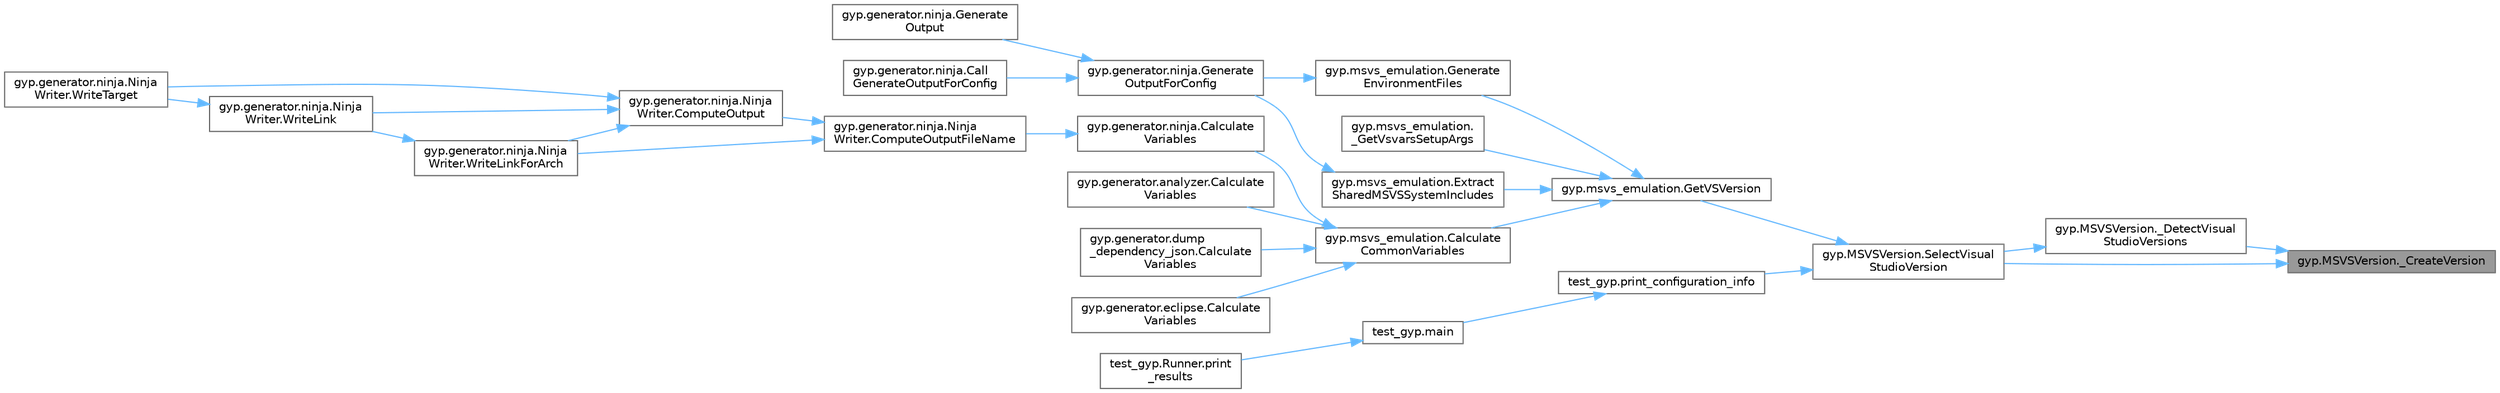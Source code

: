 digraph "gyp.MSVSVersion._CreateVersion"
{
 // LATEX_PDF_SIZE
  bgcolor="transparent";
  edge [fontname=Helvetica,fontsize=10,labelfontname=Helvetica,labelfontsize=10];
  node [fontname=Helvetica,fontsize=10,shape=box,height=0.2,width=0.4];
  rankdir="RL";
  Node1 [id="Node000001",label="gyp.MSVSVersion._CreateVersion",height=0.2,width=0.4,color="gray40", fillcolor="grey60", style="filled", fontcolor="black",tooltip=" "];
  Node1 -> Node2 [id="edge28_Node000001_Node000002",dir="back",color="steelblue1",style="solid",tooltip=" "];
  Node2 [id="Node000002",label="gyp.MSVSVersion._DetectVisual\lStudioVersions",height=0.2,width=0.4,color="grey40", fillcolor="white", style="filled",URL="$namespacegyp_1_1_m_s_v_s_version.html#ae02498e5108c16af8e7bce6fdcf2a304",tooltip=" "];
  Node2 -> Node3 [id="edge29_Node000002_Node000003",dir="back",color="steelblue1",style="solid",tooltip=" "];
  Node3 [id="Node000003",label="gyp.MSVSVersion.SelectVisual\lStudioVersion",height=0.2,width=0.4,color="grey40", fillcolor="white", style="filled",URL="$namespacegyp_1_1_m_s_v_s_version.html#a95c14e6e7acdaec0cbc73f5e701dad5d",tooltip=" "];
  Node3 -> Node4 [id="edge30_Node000003_Node000004",dir="back",color="steelblue1",style="solid",tooltip=" "];
  Node4 [id="Node000004",label="gyp.msvs_emulation.GetVSVersion",height=0.2,width=0.4,color="grey40", fillcolor="white", style="filled",URL="$namespacegyp_1_1msvs__emulation.html#ab8149c16102cf10f185956ed055cfaf0",tooltip=" "];
  Node4 -> Node5 [id="edge31_Node000004_Node000005",dir="back",color="steelblue1",style="solid",tooltip=" "];
  Node5 [id="Node000005",label="gyp.msvs_emulation.\l_GetVsvarsSetupArgs",height=0.2,width=0.4,color="grey40", fillcolor="white", style="filled",URL="$namespacegyp_1_1msvs__emulation.html#a1c34219ce8a2be1bf53a8b9e3f974089",tooltip=" "];
  Node4 -> Node6 [id="edge32_Node000004_Node000006",dir="back",color="steelblue1",style="solid",tooltip=" "];
  Node6 [id="Node000006",label="gyp.msvs_emulation.Calculate\lCommonVariables",height=0.2,width=0.4,color="grey40", fillcolor="white", style="filled",URL="$namespacegyp_1_1msvs__emulation.html#a2316a951538835fe54c73af2cc38f12a",tooltip=" "];
  Node6 -> Node7 [id="edge33_Node000006_Node000007",dir="back",color="steelblue1",style="solid",tooltip=" "];
  Node7 [id="Node000007",label="gyp.generator.analyzer.Calculate\lVariables",height=0.2,width=0.4,color="grey40", fillcolor="white", style="filled",URL="$namespacegyp_1_1generator_1_1analyzer.html#a074754ac25afdce0d8cf92e48dd53c45",tooltip=" "];
  Node6 -> Node8 [id="edge34_Node000006_Node000008",dir="back",color="steelblue1",style="solid",tooltip=" "];
  Node8 [id="Node000008",label="gyp.generator.dump\l_dependency_json.Calculate\lVariables",height=0.2,width=0.4,color="grey40", fillcolor="white", style="filled",URL="$namespacegyp_1_1generator_1_1dump__dependency__json.html#a323d3e9ea00b787b8701436839259036",tooltip=" "];
  Node6 -> Node9 [id="edge35_Node000006_Node000009",dir="back",color="steelblue1",style="solid",tooltip=" "];
  Node9 [id="Node000009",label="gyp.generator.eclipse.Calculate\lVariables",height=0.2,width=0.4,color="grey40", fillcolor="white", style="filled",URL="$namespacegyp_1_1generator_1_1eclipse.html#a9186e0af7ce53e5311a1490712f638c8",tooltip=" "];
  Node6 -> Node10 [id="edge36_Node000006_Node000010",dir="back",color="steelblue1",style="solid",tooltip=" "];
  Node10 [id="Node000010",label="gyp.generator.ninja.Calculate\lVariables",height=0.2,width=0.4,color="grey40", fillcolor="white", style="filled",URL="$namespacegyp_1_1generator_1_1ninja.html#aab39b9a58a8eaac20b277114c061df1f",tooltip=" "];
  Node10 -> Node11 [id="edge37_Node000010_Node000011",dir="back",color="steelblue1",style="solid",tooltip=" "];
  Node11 [id="Node000011",label="gyp.generator.ninja.Ninja\lWriter.ComputeOutputFileName",height=0.2,width=0.4,color="grey40", fillcolor="white", style="filled",URL="$classgyp_1_1generator_1_1ninja_1_1_ninja_writer.html#a9b774181be237d9ced6c6bcd2e20cab5",tooltip=" "];
  Node11 -> Node12 [id="edge38_Node000011_Node000012",dir="back",color="steelblue1",style="solid",tooltip=" "];
  Node12 [id="Node000012",label="gyp.generator.ninja.Ninja\lWriter.ComputeOutput",height=0.2,width=0.4,color="grey40", fillcolor="white", style="filled",URL="$classgyp_1_1generator_1_1ninja_1_1_ninja_writer.html#a4e891252d51c6157865f8a6fd2666a23",tooltip=" "];
  Node12 -> Node13 [id="edge39_Node000012_Node000013",dir="back",color="steelblue1",style="solid",tooltip=" "];
  Node13 [id="Node000013",label="gyp.generator.ninja.Ninja\lWriter.WriteLink",height=0.2,width=0.4,color="grey40", fillcolor="white", style="filled",URL="$classgyp_1_1generator_1_1ninja_1_1_ninja_writer.html#a8cc3761a4301bfe622e401db757937c0",tooltip=" "];
  Node13 -> Node14 [id="edge40_Node000013_Node000014",dir="back",color="steelblue1",style="solid",tooltip=" "];
  Node14 [id="Node000014",label="gyp.generator.ninja.Ninja\lWriter.WriteTarget",height=0.2,width=0.4,color="grey40", fillcolor="white", style="filled",URL="$classgyp_1_1generator_1_1ninja_1_1_ninja_writer.html#acdac1bc5e8a5c376979376aedeb1331b",tooltip=" "];
  Node12 -> Node15 [id="edge41_Node000012_Node000015",dir="back",color="steelblue1",style="solid",tooltip=" "];
  Node15 [id="Node000015",label="gyp.generator.ninja.Ninja\lWriter.WriteLinkForArch",height=0.2,width=0.4,color="grey40", fillcolor="white", style="filled",URL="$classgyp_1_1generator_1_1ninja_1_1_ninja_writer.html#af3d9d233371727340c75d2767f79799c",tooltip=" "];
  Node15 -> Node13 [id="edge42_Node000015_Node000013",dir="back",color="steelblue1",style="solid",tooltip=" "];
  Node12 -> Node14 [id="edge43_Node000012_Node000014",dir="back",color="steelblue1",style="solid",tooltip=" "];
  Node11 -> Node15 [id="edge44_Node000011_Node000015",dir="back",color="steelblue1",style="solid",tooltip=" "];
  Node4 -> Node16 [id="edge45_Node000004_Node000016",dir="back",color="steelblue1",style="solid",tooltip=" "];
  Node16 [id="Node000016",label="gyp.msvs_emulation.Extract\lSharedMSVSSystemIncludes",height=0.2,width=0.4,color="grey40", fillcolor="white", style="filled",URL="$namespacegyp_1_1msvs__emulation.html#a4fa9ef3ebfd68a0722d883416b897015",tooltip=" "];
  Node16 -> Node17 [id="edge46_Node000016_Node000017",dir="back",color="steelblue1",style="solid",tooltip=" "];
  Node17 [id="Node000017",label="gyp.generator.ninja.Generate\lOutputForConfig",height=0.2,width=0.4,color="grey40", fillcolor="white", style="filled",URL="$namespacegyp_1_1generator_1_1ninja.html#ae725b232455eaaa660dee42d4a8050dd",tooltip=" "];
  Node17 -> Node18 [id="edge47_Node000017_Node000018",dir="back",color="steelblue1",style="solid",tooltip=" "];
  Node18 [id="Node000018",label="gyp.generator.ninja.Call\lGenerateOutputForConfig",height=0.2,width=0.4,color="grey40", fillcolor="white", style="filled",URL="$namespacegyp_1_1generator_1_1ninja.html#af507181e3cec515e9d31e4744a614af2",tooltip=" "];
  Node17 -> Node19 [id="edge48_Node000017_Node000019",dir="back",color="steelblue1",style="solid",tooltip=" "];
  Node19 [id="Node000019",label="gyp.generator.ninja.Generate\lOutput",height=0.2,width=0.4,color="grey40", fillcolor="white", style="filled",URL="$namespacegyp_1_1generator_1_1ninja.html#aaaff503be15aaede183a37e4681ef7ca",tooltip=" "];
  Node4 -> Node20 [id="edge49_Node000004_Node000020",dir="back",color="steelblue1",style="solid",tooltip=" "];
  Node20 [id="Node000020",label="gyp.msvs_emulation.Generate\lEnvironmentFiles",height=0.2,width=0.4,color="grey40", fillcolor="white", style="filled",URL="$namespacegyp_1_1msvs__emulation.html#a28e813ee1be02285cdc5437040e76444",tooltip=" "];
  Node20 -> Node17 [id="edge50_Node000020_Node000017",dir="back",color="steelblue1",style="solid",tooltip=" "];
  Node3 -> Node21 [id="edge51_Node000003_Node000021",dir="back",color="steelblue1",style="solid",tooltip=" "];
  Node21 [id="Node000021",label="test_gyp.print_configuration_info",height=0.2,width=0.4,color="grey40", fillcolor="white", style="filled",URL="$namespacetest__gyp.html#a930a3e2c4385fd40ae1bdcbc82f2d6b1",tooltip=" "];
  Node21 -> Node22 [id="edge52_Node000021_Node000022",dir="back",color="steelblue1",style="solid",tooltip=" "];
  Node22 [id="Node000022",label="test_gyp.main",height=0.2,width=0.4,color="grey40", fillcolor="white", style="filled",URL="$namespacetest__gyp.html#a5677c90b952c47a0f6a2bc3c4ca296bb",tooltip=" "];
  Node22 -> Node23 [id="edge53_Node000022_Node000023",dir="back",color="steelblue1",style="solid",tooltip=" "];
  Node23 [id="Node000023",label="test_gyp.Runner.print\l_results",height=0.2,width=0.4,color="grey40", fillcolor="white", style="filled",URL="$classtest__gyp_1_1_runner.html#a2d780179cb915cc572ae37eb1f8a1708",tooltip=" "];
  Node1 -> Node3 [id="edge54_Node000001_Node000003",dir="back",color="steelblue1",style="solid",tooltip=" "];
}

